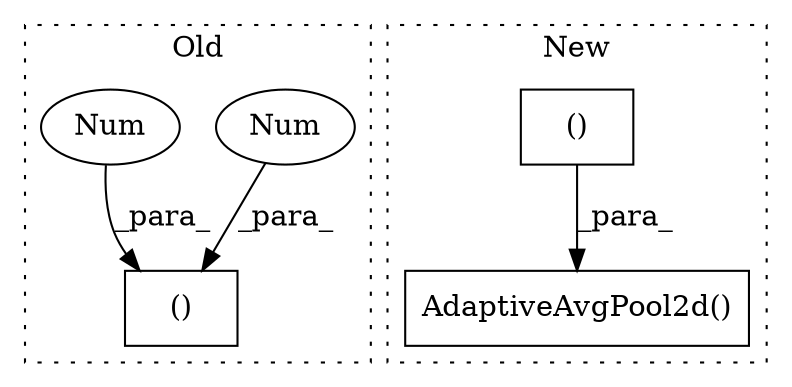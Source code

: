 digraph G {
subgraph cluster0 {
1 [label="()" a="54" s="720" l="3" shape="box"];
3 [label="Num" a="76" s="719" l="1" shape="ellipse"];
4 [label="Num" a="76" s="722" l="1" shape="ellipse"];
label = "Old";
style="dotted";
}
subgraph cluster1 {
2 [label="AdaptiveAvgPool2d()" a="75" s="932,1006" l="34,1" shape="box"];
5 [label="()" a="54" s="985" l="20" shape="box"];
label = "New";
style="dotted";
}
3 -> 1 [label="_para_"];
4 -> 1 [label="_para_"];
5 -> 2 [label="_para_"];
}